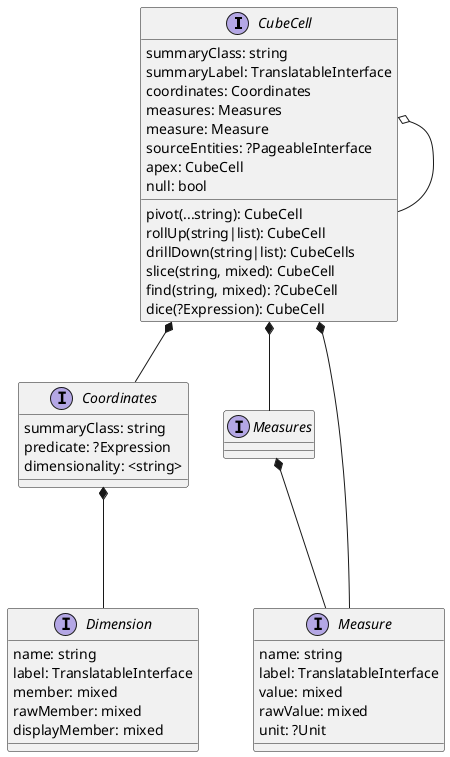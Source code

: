 @startuml

interface CubeCell {
    summaryClass: string
    summaryLabel: TranslatableInterface
    coordinates: Coordinates
    measures: Measures
    measure: Measure
    sourceEntities: ?PageableInterface
    apex: CubeCell
    null: bool
    pivot(...string): CubeCell
    rollUp(string|list): CubeCell
    drillDown(string|list): CubeCells
    slice(string, mixed): CubeCell
    find(string, mixed): ?CubeCell
    dice(?Expression): CubeCell
}

CubeCell *-- Coordinates
CubeCell *-- Measures
CubeCell *-- Measure
CubeCell o-- CubeCell

interface Dimension {
    name: string
    label: TranslatableInterface
    member: mixed
    rawMember: mixed
    displayMember: mixed
}

interface Measure {
    name: string
    label: TranslatableInterface
    value: mixed
    rawValue: mixed
    unit: ?Unit
}

interface Coordinates {
    summaryClass: string
    predicate: ?Expression
    dimensionality: <string>
}

Coordinates *--- Dimension

interface Measures {
}

Measures *--- Measure

@endu